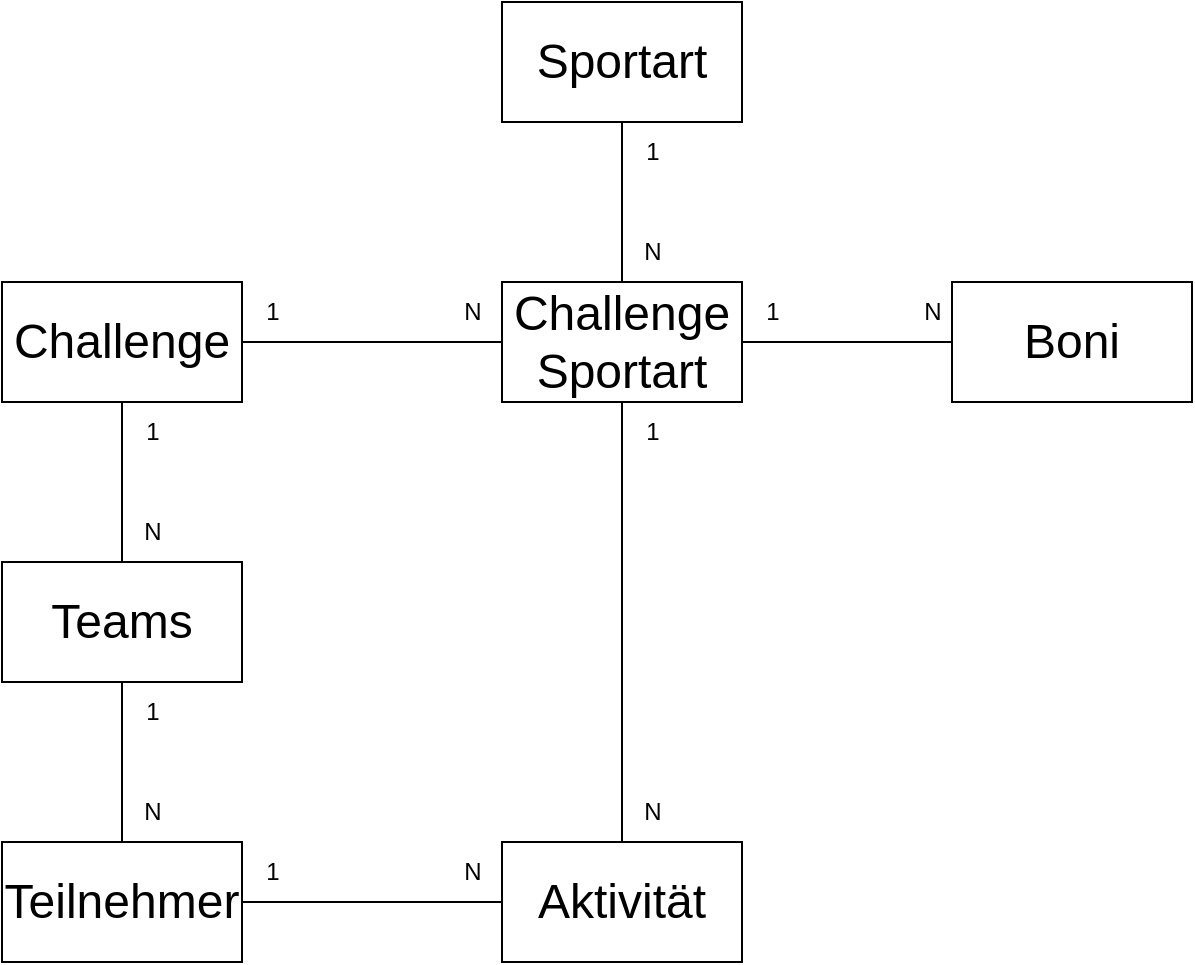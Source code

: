 <mxfile version="21.1.2" type="device">
  <diagram name="Seite-1" id="pOqvI1cBqr-qqXXVeGFv">
    <mxGraphModel dx="1434" dy="834" grid="1" gridSize="10" guides="1" tooltips="1" connect="1" arrows="1" fold="1" page="1" pageScale="1" pageWidth="827" pageHeight="1169" math="0" shadow="0">
      <root>
        <mxCell id="0" />
        <mxCell id="1" parent="0" />
        <mxCell id="zaIucY2yGyk8i7d1ZHmE-216" value="&lt;font style=&quot;font-size: 24px;&quot;&gt;Sportart&lt;/font&gt;" style="whiteSpace=wrap;html=1;" parent="1" vertex="1">
          <mxGeometry x="350" y="70" width="120" height="60" as="geometry" />
        </mxCell>
        <mxCell id="zaIucY2yGyk8i7d1ZHmE-217" value="N" style="text;html=1;align=center;verticalAlign=middle;resizable=0;points=[];autosize=1;strokeColor=none;fillColor=none;" parent="1" vertex="1">
          <mxGeometry x="160" y="460" width="30" height="30" as="geometry" />
        </mxCell>
        <mxCell id="zaIucY2yGyk8i7d1ZHmE-218" value="N" style="text;html=1;align=center;verticalAlign=middle;resizable=0;points=[];autosize=1;strokeColor=none;fillColor=none;" parent="1" vertex="1">
          <mxGeometry x="160" y="320" width="30" height="30" as="geometry" />
        </mxCell>
        <mxCell id="zaIucY2yGyk8i7d1ZHmE-219" value="N" style="text;html=1;align=center;verticalAlign=middle;resizable=0;points=[];autosize=1;strokeColor=none;fillColor=none;" parent="1" vertex="1">
          <mxGeometry x="320" y="210" width="30" height="30" as="geometry" />
        </mxCell>
        <mxCell id="zaIucY2yGyk8i7d1ZHmE-220" value="N" style="text;html=1;align=center;verticalAlign=middle;resizable=0;points=[];autosize=1;strokeColor=none;fillColor=none;" parent="1" vertex="1">
          <mxGeometry x="410" y="180" width="30" height="30" as="geometry" />
        </mxCell>
        <mxCell id="zaIucY2yGyk8i7d1ZHmE-221" value="N" style="text;html=1;align=center;verticalAlign=middle;resizable=0;points=[];autosize=1;strokeColor=none;fillColor=none;" parent="1" vertex="1">
          <mxGeometry x="550" y="210" width="30" height="30" as="geometry" />
        </mxCell>
        <mxCell id="zaIucY2yGyk8i7d1ZHmE-222" value="N" style="text;html=1;align=center;verticalAlign=middle;resizable=0;points=[];autosize=1;strokeColor=none;fillColor=none;" parent="1" vertex="1">
          <mxGeometry x="320" y="490" width="30" height="30" as="geometry" />
        </mxCell>
        <mxCell id="zaIucY2yGyk8i7d1ZHmE-223" value="N" style="text;html=1;align=center;verticalAlign=middle;resizable=0;points=[];autosize=1;strokeColor=none;fillColor=none;" parent="1" vertex="1">
          <mxGeometry x="410" y="460" width="30" height="30" as="geometry" />
        </mxCell>
        <mxCell id="zaIucY2yGyk8i7d1ZHmE-224" value="1" style="text;html=1;align=center;verticalAlign=middle;resizable=0;points=[];autosize=1;strokeColor=none;fillColor=none;" parent="1" vertex="1">
          <mxGeometry x="410" y="130" width="30" height="30" as="geometry" />
        </mxCell>
        <mxCell id="zaIucY2yGyk8i7d1ZHmE-225" value="1" style="text;html=1;align=center;verticalAlign=middle;resizable=0;points=[];autosize=1;strokeColor=none;fillColor=none;" parent="1" vertex="1">
          <mxGeometry x="470" y="210" width="30" height="30" as="geometry" />
        </mxCell>
        <mxCell id="zaIucY2yGyk8i7d1ZHmE-226" value="1" style="text;html=1;align=center;verticalAlign=middle;resizable=0;points=[];autosize=1;strokeColor=none;fillColor=none;" parent="1" vertex="1">
          <mxGeometry x="410" y="270" width="30" height="30" as="geometry" />
        </mxCell>
        <mxCell id="zaIucY2yGyk8i7d1ZHmE-227" value="1" style="text;html=1;align=center;verticalAlign=middle;resizable=0;points=[];autosize=1;strokeColor=none;fillColor=none;" parent="1" vertex="1">
          <mxGeometry x="220" y="210" width="30" height="30" as="geometry" />
        </mxCell>
        <mxCell id="zaIucY2yGyk8i7d1ZHmE-228" value="1" style="text;html=1;align=center;verticalAlign=middle;resizable=0;points=[];autosize=1;strokeColor=none;fillColor=none;" parent="1" vertex="1">
          <mxGeometry x="160" y="270" width="30" height="30" as="geometry" />
        </mxCell>
        <mxCell id="zaIucY2yGyk8i7d1ZHmE-229" value="1" style="text;html=1;align=center;verticalAlign=middle;resizable=0;points=[];autosize=1;strokeColor=none;fillColor=none;" parent="1" vertex="1">
          <mxGeometry x="160" y="410" width="30" height="30" as="geometry" />
        </mxCell>
        <mxCell id="zaIucY2yGyk8i7d1ZHmE-230" value="1" style="text;html=1;align=center;verticalAlign=middle;resizable=0;points=[];autosize=1;strokeColor=none;fillColor=none;" parent="1" vertex="1">
          <mxGeometry x="220" y="490" width="30" height="30" as="geometry" />
        </mxCell>
        <mxCell id="zaIucY2yGyk8i7d1ZHmE-232" value="&lt;font style=&quot;font-size: 24px;&quot;&gt;Challenge Sportart&lt;/font&gt;" style="whiteSpace=wrap;html=1;" parent="1" vertex="1">
          <mxGeometry x="350" y="210" width="120" height="60" as="geometry" />
        </mxCell>
        <mxCell id="zaIucY2yGyk8i7d1ZHmE-233" value="&lt;font style=&quot;font-size: 24px;&quot;&gt;Teams&lt;/font&gt;" style="whiteSpace=wrap;html=1;" parent="1" vertex="1">
          <mxGeometry x="100" y="350" width="120" height="60" as="geometry" />
        </mxCell>
        <mxCell id="zaIucY2yGyk8i7d1ZHmE-234" value="&lt;font style=&quot;font-size: 24px;&quot;&gt;Boni&lt;/font&gt;" style="whiteSpace=wrap;html=1;" parent="1" vertex="1">
          <mxGeometry x="575" y="210" width="120" height="60" as="geometry" />
        </mxCell>
        <mxCell id="zaIucY2yGyk8i7d1ZHmE-235" value="&lt;font style=&quot;font-size: 24px;&quot;&gt;Challenge&lt;/font&gt;" style="whiteSpace=wrap;html=1;" parent="1" vertex="1">
          <mxGeometry x="100" y="210" width="120" height="60" as="geometry" />
        </mxCell>
        <mxCell id="zaIucY2yGyk8i7d1ZHmE-236" value="&lt;font style=&quot;font-size: 24px;&quot;&gt;Aktivität&lt;/font&gt;" style="whiteSpace=wrap;html=1;" parent="1" vertex="1">
          <mxGeometry x="350" y="490" width="120" height="60" as="geometry" />
        </mxCell>
        <mxCell id="zaIucY2yGyk8i7d1ZHmE-237" value="&lt;font style=&quot;font-size: 24px;&quot;&gt;Teilnehmer&lt;/font&gt;" style="whiteSpace=wrap;html=1;" parent="1" vertex="1">
          <mxGeometry x="100" y="490" width="120" height="60" as="geometry" />
        </mxCell>
        <mxCell id="zaIucY2yGyk8i7d1ZHmE-239" value="" style="endArrow=none;html=1;rounded=0;exitX=0.5;exitY=0;exitDx=0;exitDy=0;" parent="1" source="zaIucY2yGyk8i7d1ZHmE-236" edge="1">
          <mxGeometry width="50" height="50" relative="1" as="geometry">
            <mxPoint x="360" y="320" as="sourcePoint" />
            <mxPoint x="410" y="270" as="targetPoint" />
          </mxGeometry>
        </mxCell>
        <mxCell id="zaIucY2yGyk8i7d1ZHmE-240" value="" style="endArrow=none;html=1;rounded=0;entryX=0;entryY=0.5;entryDx=0;entryDy=0;" parent="1" target="zaIucY2yGyk8i7d1ZHmE-236" edge="1">
          <mxGeometry width="50" height="50" relative="1" as="geometry">
            <mxPoint x="220" y="520" as="sourcePoint" />
            <mxPoint x="270" y="470" as="targetPoint" />
          </mxGeometry>
        </mxCell>
        <mxCell id="zaIucY2yGyk8i7d1ZHmE-241" value="" style="endArrow=none;html=1;rounded=0;exitX=0.5;exitY=0;exitDx=0;exitDy=0;" parent="1" source="zaIucY2yGyk8i7d1ZHmE-237" edge="1">
          <mxGeometry width="50" height="50" relative="1" as="geometry">
            <mxPoint x="110" y="460" as="sourcePoint" />
            <mxPoint x="160" y="410" as="targetPoint" />
          </mxGeometry>
        </mxCell>
        <mxCell id="zaIucY2yGyk8i7d1ZHmE-242" value="" style="endArrow=none;html=1;rounded=0;exitX=0.5;exitY=0;exitDx=0;exitDy=0;" parent="1" source="zaIucY2yGyk8i7d1ZHmE-233" edge="1">
          <mxGeometry width="50" height="50" relative="1" as="geometry">
            <mxPoint x="110" y="320" as="sourcePoint" />
            <mxPoint x="160" y="270" as="targetPoint" />
          </mxGeometry>
        </mxCell>
        <mxCell id="zaIucY2yGyk8i7d1ZHmE-243" value="" style="endArrow=none;html=1;rounded=0;entryX=0;entryY=0.5;entryDx=0;entryDy=0;" parent="1" target="zaIucY2yGyk8i7d1ZHmE-234" edge="1">
          <mxGeometry width="50" height="50" relative="1" as="geometry">
            <mxPoint x="470" y="240" as="sourcePoint" />
            <mxPoint x="520" y="190" as="targetPoint" />
          </mxGeometry>
        </mxCell>
        <mxCell id="zaIucY2yGyk8i7d1ZHmE-244" value="" style="endArrow=none;html=1;rounded=0;entryX=0;entryY=0.5;entryDx=0;entryDy=0;" parent="1" target="zaIucY2yGyk8i7d1ZHmE-232" edge="1">
          <mxGeometry width="50" height="50" relative="1" as="geometry">
            <mxPoint x="220" y="240" as="sourcePoint" />
            <mxPoint x="270" y="190" as="targetPoint" />
          </mxGeometry>
        </mxCell>
        <mxCell id="zaIucY2yGyk8i7d1ZHmE-245" value="" style="endArrow=none;html=1;rounded=0;exitX=0.5;exitY=0;exitDx=0;exitDy=0;entryX=0.5;entryY=1;entryDx=0;entryDy=0;" parent="1" source="zaIucY2yGyk8i7d1ZHmE-232" target="zaIucY2yGyk8i7d1ZHmE-216" edge="1">
          <mxGeometry width="50" height="50" relative="1" as="geometry">
            <mxPoint x="364" y="180" as="sourcePoint" />
            <mxPoint x="414" y="130" as="targetPoint" />
            <Array as="points">
              <mxPoint x="410" y="180" />
            </Array>
          </mxGeometry>
        </mxCell>
      </root>
    </mxGraphModel>
  </diagram>
</mxfile>
